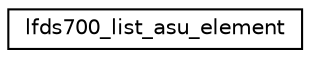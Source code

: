 digraph "Graphical Class Hierarchy"
{
 // LATEX_PDF_SIZE
  edge [fontname="Helvetica",fontsize="10",labelfontname="Helvetica",labelfontsize="10"];
  node [fontname="Helvetica",fontsize="10",shape=record];
  rankdir="LR";
  Node0 [label="lfds700_list_asu_element",height=0.2,width=0.4,color="black", fillcolor="white", style="filled",URL="$structlfds700__list__asu__element.html",tooltip=" "];
}
